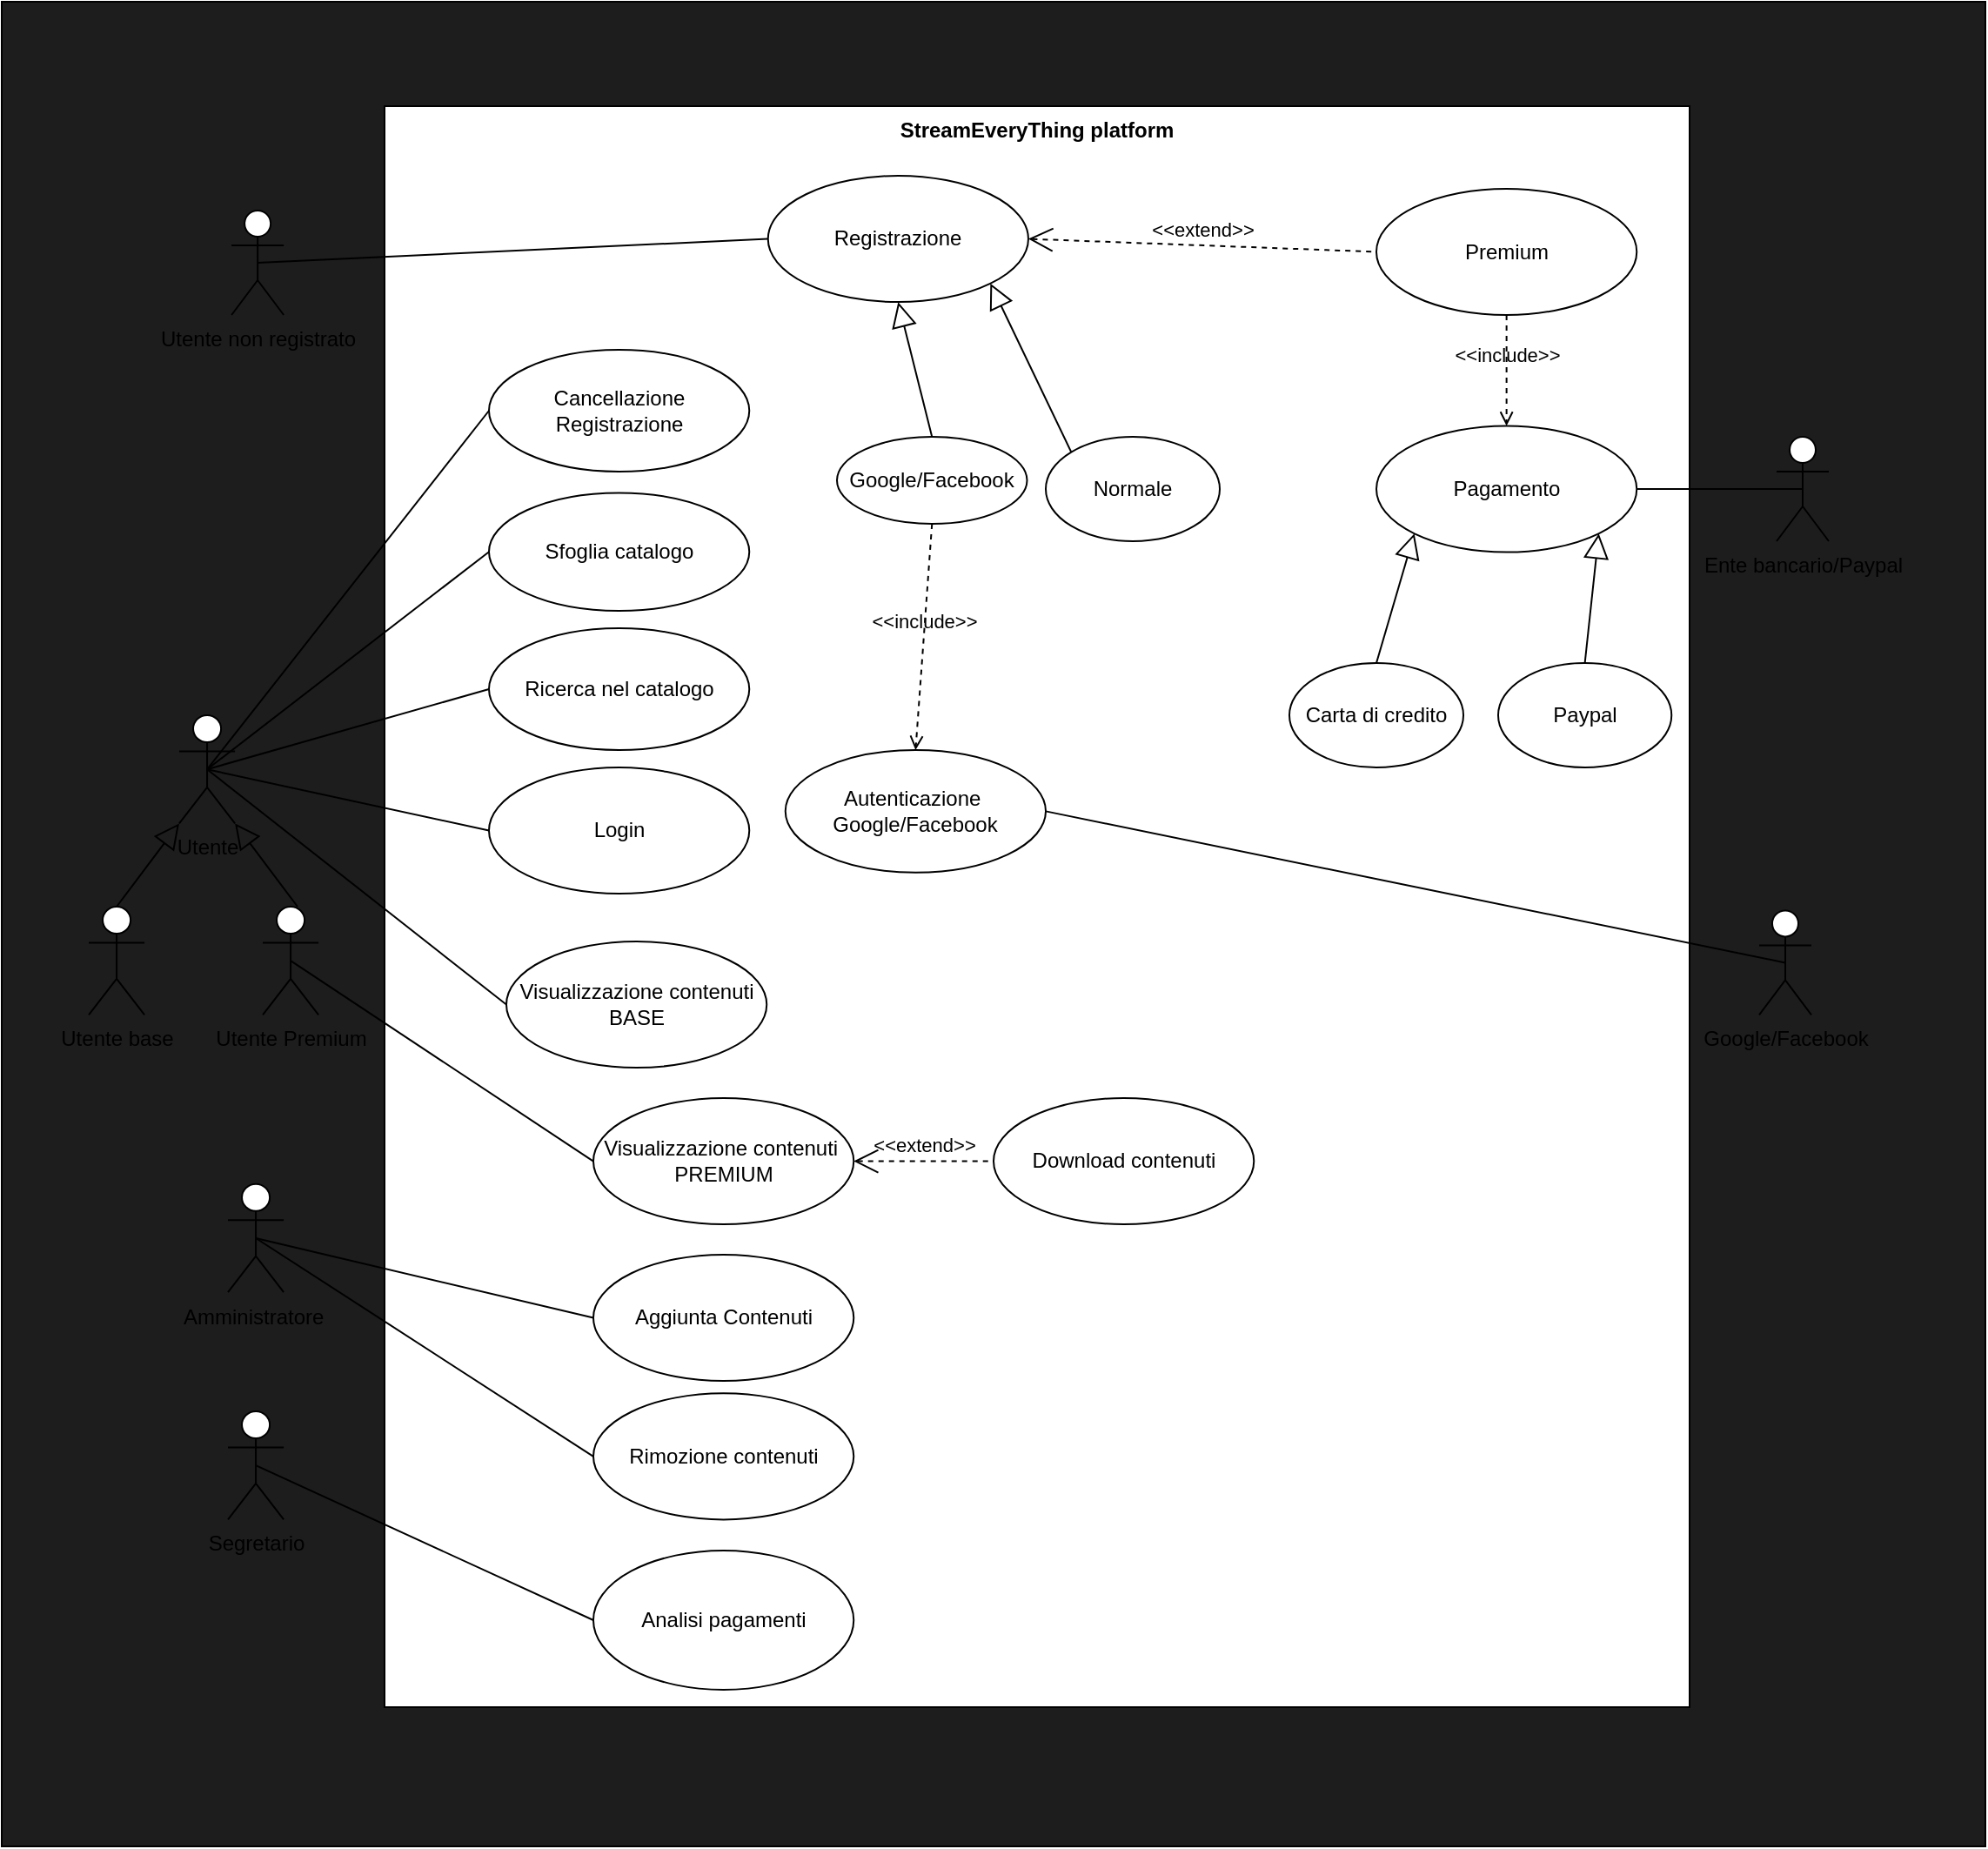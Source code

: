 <mxfile>
    <diagram id="11KYIz2wfZRPv0BPyxRQ" name="Page-1">
        <mxGraphModel dx="2143" dy="2147" grid="1" gridSize="10" guides="1" tooltips="1" connect="1" arrows="1" fold="1" page="1" pageScale="1" pageWidth="850" pageHeight="1100" math="0" shadow="0">
            <root>
                <mxCell id="0"/>
                <mxCell id="1" parent="0"/>
                <mxCell id="147" value="" style="shape=rect;html=1;verticalAlign=top;fontStyle=1;whiteSpace=wrap;align=center;fillColor=#1D1D1D;" vertex="1" parent="1">
                    <mxGeometry x="-150" y="-90" width="1140" height="1060" as="geometry"/>
                </mxCell>
                <mxCell id="82" value="StreamEveryThing platform" style="shape=rect;html=1;verticalAlign=top;fontStyle=1;whiteSpace=wrap;align=center;" vertex="1" parent="1">
                    <mxGeometry x="70" y="-30" width="750" height="920" as="geometry"/>
                </mxCell>
                <mxCell id="4" value="Amministratore&amp;nbsp;" style="shape=umlActor;html=1;verticalLabelPosition=bottom;verticalAlign=top;align=center;shadow=0;" parent="1" vertex="1">
                    <mxGeometry x="-20.002" y="589.387" width="32.062" height="62.195" as="geometry"/>
                </mxCell>
                <mxCell id="3" value="Segretario" style="shape=umlActor;html=1;verticalLabelPosition=bottom;verticalAlign=top;align=center;" parent="1" vertex="1">
                    <mxGeometry x="-20.002" y="720.002" width="32.062" height="62.195" as="geometry"/>
                </mxCell>
                <mxCell id="16" value="Sfoglia catalogo" style="ellipse;whiteSpace=wrap;html=1;container=0;" parent="1" vertex="1">
                    <mxGeometry x="130" y="192.2" width="149.63" height="67.8" as="geometry"/>
                </mxCell>
                <mxCell id="79" value="Ente bancario/Paypal" style="shape=umlActor;html=1;verticalLabelPosition=bottom;verticalAlign=top;align=center;" vertex="1" parent="1">
                    <mxGeometry x="870" y="160.0" width="30" height="60" as="geometry"/>
                </mxCell>
                <mxCell id="80" value="Google/Facebook" style="shape=umlActor;html=1;verticalLabelPosition=bottom;verticalAlign=top;align=center;" vertex="1" parent="1">
                    <mxGeometry x="860" y="432.2" width="30" height="60" as="geometry"/>
                </mxCell>
                <mxCell id="84" value="" style="edgeStyle=none;html=1;endArrow=none;verticalAlign=bottom;entryX=0;entryY=0.5;entryDx=0;entryDy=0;exitX=0.5;exitY=0.5;exitDx=0;exitDy=0;exitPerimeter=0;" edge="1" parent="1" source="4" target="94">
                    <mxGeometry width="160" relative="1" as="geometry">
                        <mxPoint x="200" y="670" as="sourcePoint"/>
                        <mxPoint x="290.003" y="746.278" as="targetPoint"/>
                    </mxGeometry>
                </mxCell>
                <mxCell id="85" value="" style="edgeStyle=none;html=1;endArrow=none;verticalAlign=bottom;entryX=0;entryY=0.5;entryDx=0;entryDy=0;exitX=0.5;exitY=0.5;exitDx=0;exitDy=0;exitPerimeter=0;" edge="1" parent="1" source="4" target="89">
                    <mxGeometry width="160" relative="1" as="geometry">
                        <mxPoint x="200" y="670" as="sourcePoint"/>
                        <mxPoint x="290.003" y="840.423" as="targetPoint"/>
                    </mxGeometry>
                </mxCell>
                <mxCell id="86" value="Ricerca nel catalogo" style="ellipse;whiteSpace=wrap;html=1;container=0;" vertex="1" parent="1">
                    <mxGeometry x="130" y="270" width="149.63" height="70" as="geometry"/>
                </mxCell>
                <mxCell id="87" value="Registrazione&lt;br&gt;" style="ellipse;whiteSpace=wrap;html=1;container=0;" vertex="1" parent="1">
                    <mxGeometry x="290.365" y="9.997" width="149.625" height="72.561" as="geometry"/>
                </mxCell>
                <mxCell id="88" value="Login" style="ellipse;whiteSpace=wrap;html=1;container=0;" vertex="1" parent="1">
                    <mxGeometry x="130.005" y="349.997" width="149.625" height="72.561" as="geometry"/>
                </mxCell>
                <mxCell id="89" value="Rimozione contenuti" style="ellipse;whiteSpace=wrap;html=1;container=0;" vertex="1" parent="1">
                    <mxGeometry x="189.995" y="709.637" width="149.625" height="72.561" as="geometry"/>
                </mxCell>
                <mxCell id="90" value="Cancellazione Registrazione" style="ellipse;whiteSpace=wrap;html=1;container=0;" vertex="1" parent="1">
                    <mxGeometry x="130" y="110" width="149.63" height="70" as="geometry"/>
                </mxCell>
                <mxCell id="91" value="Visualizzazione contenuti&amp;nbsp;&lt;br&gt;PREMIUM" style="ellipse;whiteSpace=wrap;html=1;container=0;" vertex="1" parent="1">
                    <mxGeometry x="189.995" y="539.997" width="149.625" height="72.561" as="geometry"/>
                </mxCell>
                <mxCell id="92" value="Pagamento" style="ellipse;whiteSpace=wrap;html=1;container=0;" vertex="1" parent="1">
                    <mxGeometry x="640.005" y="153.717" width="149.625" height="72.561" as="geometry"/>
                </mxCell>
                <mxCell id="93" value="Analisi pagamenti" style="ellipse;whiteSpace=wrap;html=1;container=0;" vertex="1" parent="1">
                    <mxGeometry x="189.99" y="800" width="149.63" height="80" as="geometry"/>
                </mxCell>
                <mxCell id="94" value="Aggiunta Contenuti" style="ellipse;whiteSpace=wrap;html=1;container=0;" vertex="1" parent="1">
                    <mxGeometry x="189.995" y="629.997" width="149.625" height="72.561" as="geometry"/>
                </mxCell>
                <mxCell id="95" value="Download contenuti" style="ellipse;whiteSpace=wrap;html=1;container=0;" vertex="1" parent="1">
                    <mxGeometry x="420.005" y="539.997" width="149.625" height="72.561" as="geometry"/>
                </mxCell>
                <mxCell id="96" value="Visualizzazione contenuti&lt;br&gt;BASE" style="ellipse;whiteSpace=wrap;html=1;container=0;" vertex="1" parent="1">
                    <mxGeometry x="139.995" y="449.997" width="149.625" height="72.561" as="geometry"/>
                </mxCell>
                <mxCell id="101" value="&amp;lt;&amp;lt;include&amp;gt;&amp;gt;" style="edgeStyle=none;html=1;endArrow=open;verticalAlign=bottom;dashed=1;labelBackgroundColor=none;exitX=0.5;exitY=1;exitDx=0;exitDy=0;entryX=0.5;entryY=0;entryDx=0;entryDy=0;" edge="1" parent="1" source="124" target="92">
                    <mxGeometry width="160" relative="1" as="geometry">
                        <mxPoint x="329.62" y="96.278" as="sourcePoint"/>
                        <mxPoint x="525" y="150" as="targetPoint"/>
                    </mxGeometry>
                </mxCell>
                <mxCell id="102" value="" style="edgeStyle=none;html=1;endArrow=none;verticalAlign=bottom;entryX=0.5;entryY=0.5;entryDx=0;entryDy=0;entryPerimeter=0;exitX=1;exitY=0.5;exitDx=0;exitDy=0;" edge="1" parent="1" source="92" target="79">
                    <mxGeometry width="160" relative="1" as="geometry">
                        <mxPoint x="650" y="230" as="sourcePoint"/>
                        <mxPoint x="810" y="230" as="targetPoint"/>
                    </mxGeometry>
                </mxCell>
                <mxCell id="103" value="" style="edgeStyle=none;html=1;endArrow=none;verticalAlign=bottom;entryX=0.5;entryY=0.5;entryDx=0;entryDy=0;entryPerimeter=0;exitX=1;exitY=0.5;exitDx=0;exitDy=0;" edge="1" parent="1" source="128" target="80">
                    <mxGeometry width="160" relative="1" as="geometry">
                        <mxPoint x="650" y="230" as="sourcePoint"/>
                        <mxPoint x="810" y="230" as="targetPoint"/>
                    </mxGeometry>
                </mxCell>
                <mxCell id="104" value="" style="edgeStyle=none;html=1;endArrow=none;verticalAlign=bottom;entryX=0;entryY=0.5;entryDx=0;entryDy=0;exitX=0.5;exitY=0.5;exitDx=0;exitDy=0;exitPerimeter=0;" edge="1" parent="1" source="3" target="93">
                    <mxGeometry width="160" relative="1" as="geometry">
                        <mxPoint x="650" y="540" as="sourcePoint"/>
                        <mxPoint x="810" y="540" as="targetPoint"/>
                    </mxGeometry>
                </mxCell>
                <mxCell id="112" value="&amp;lt;&amp;lt;extend&amp;gt;&amp;gt;" style="edgeStyle=none;html=1;startArrow=open;endArrow=none;startSize=12;verticalAlign=bottom;dashed=1;labelBackgroundColor=none;entryX=0;entryY=0.5;entryDx=0;entryDy=0;exitX=1;exitY=0.5;exitDx=0;exitDy=0;" edge="1" parent="1" source="91" target="95">
                    <mxGeometry width="160" relative="1" as="geometry">
                        <mxPoint x="250" y="470" as="sourcePoint"/>
                        <mxPoint x="410" y="470" as="targetPoint"/>
                    </mxGeometry>
                </mxCell>
                <mxCell id="116" value="" style="group" vertex="1" connectable="0" parent="1">
                    <mxGeometry x="-100" y="320.0" width="132.062" height="172.197" as="geometry"/>
                </mxCell>
                <mxCell id="2" value="Utente" style="shape=umlActor;html=1;verticalLabelPosition=bottom;verticalAlign=top;align=center;container=0;" parent="116" vertex="1">
                    <mxGeometry x="52" width="32.062" height="62.195" as="geometry"/>
                </mxCell>
                <mxCell id="32" value="Utente Premium" style="shape=umlActor;html=1;verticalLabelPosition=bottom;verticalAlign=top;align=center;container=0;" parent="116" vertex="1">
                    <mxGeometry x="100" y="110.002" width="32.062" height="62.195" as="geometry"/>
                </mxCell>
                <mxCell id="34" value="Utente base" style="shape=umlActor;html=1;verticalLabelPosition=bottom;verticalAlign=top;align=center;container=0;" parent="116" vertex="1">
                    <mxGeometry y="110.002" width="32.062" height="62.195" as="geometry"/>
                </mxCell>
                <mxCell id="114" value="" style="edgeStyle=none;html=1;endArrow=block;endFill=0;endSize=12;verticalAlign=bottom;entryX=1;entryY=1;entryDx=0;entryDy=0;entryPerimeter=0;" edge="1" parent="116" target="2">
                    <mxGeometry width="160" relative="1" as="geometry">
                        <mxPoint x="120" y="110.0" as="sourcePoint"/>
                        <mxPoint x="330" y="120.0" as="targetPoint"/>
                    </mxGeometry>
                </mxCell>
                <mxCell id="115" value="" style="edgeStyle=none;html=1;endArrow=block;endFill=0;endSize=12;verticalAlign=bottom;entryX=0;entryY=1;entryDx=0;entryDy=0;entryPerimeter=0;exitX=0.5;exitY=0;exitDx=0;exitDy=0;exitPerimeter=0;" edge="1" parent="116" source="34" target="2">
                    <mxGeometry width="160" relative="1" as="geometry">
                        <mxPoint x="170" y="120.0" as="sourcePoint"/>
                        <mxPoint x="330" y="120.0" as="targetPoint"/>
                    </mxGeometry>
                </mxCell>
                <mxCell id="117" value="" style="edgeStyle=none;html=1;endArrow=none;verticalAlign=bottom;entryX=0;entryY=0.5;entryDx=0;entryDy=0;exitX=0.5;exitY=0.5;exitDx=0;exitDy=0;exitPerimeter=0;" edge="1" parent="1" source="2" target="90">
                    <mxGeometry width="160" relative="1" as="geometry">
                        <mxPoint x="140" y="210" as="sourcePoint"/>
                        <mxPoint x="300" y="210" as="targetPoint"/>
                    </mxGeometry>
                </mxCell>
                <mxCell id="118" value="" style="edgeStyle=none;html=1;endArrow=none;verticalAlign=bottom;entryX=0;entryY=0.5;entryDx=0;entryDy=0;exitX=0.5;exitY=0.5;exitDx=0;exitDy=0;exitPerimeter=0;" edge="1" parent="1" source="122" target="87">
                    <mxGeometry width="160" relative="1" as="geometry">
                        <mxPoint y="160" as="sourcePoint"/>
                        <mxPoint x="199.995" y="46.278" as="targetPoint"/>
                    </mxGeometry>
                </mxCell>
                <mxCell id="119" value="" style="edgeStyle=none;html=1;endArrow=none;verticalAlign=bottom;entryX=0;entryY=0.5;entryDx=0;entryDy=0;exitX=0.5;exitY=0.5;exitDx=0;exitDy=0;exitPerimeter=0;" edge="1" parent="1" source="2" target="16">
                    <mxGeometry width="160" relative="1" as="geometry">
                        <mxPoint x="10" y="170.0" as="sourcePoint"/>
                        <mxPoint x="199.985" y="146.278" as="targetPoint"/>
                    </mxGeometry>
                </mxCell>
                <mxCell id="120" value="" style="edgeStyle=none;html=1;endArrow=none;verticalAlign=bottom;entryX=0;entryY=0.5;entryDx=0;entryDy=0;exitX=0.5;exitY=0.5;exitDx=0;exitDy=0;exitPerimeter=0;" edge="1" parent="1" source="2" target="86">
                    <mxGeometry width="160" relative="1" as="geometry">
                        <mxPoint x="8.031" y="171.098" as="sourcePoint"/>
                        <mxPoint x="199.985" y="238.478" as="targetPoint"/>
                    </mxGeometry>
                </mxCell>
                <mxCell id="121" value="" style="edgeStyle=none;html=1;endArrow=none;verticalAlign=bottom;entryX=0;entryY=0.5;entryDx=0;entryDy=0;exitX=0.5;exitY=0.5;exitDx=0;exitDy=0;exitPerimeter=0;" edge="1" parent="1" source="32" target="91">
                    <mxGeometry width="160" relative="1" as="geometry">
                        <mxPoint x="280" y="470" as="sourcePoint"/>
                        <mxPoint x="440" y="470" as="targetPoint"/>
                    </mxGeometry>
                </mxCell>
                <mxCell id="122" value="Utente non registrato" style="shape=umlActor;html=1;verticalLabelPosition=bottom;verticalAlign=top;align=center;" vertex="1" parent="1">
                    <mxGeometry x="-17.94" y="30" width="30" height="60" as="geometry"/>
                </mxCell>
                <mxCell id="123" value="" style="edgeStyle=none;html=1;endArrow=none;verticalAlign=bottom;exitX=0.5;exitY=0.5;exitDx=0;exitDy=0;exitPerimeter=0;entryX=0;entryY=0.5;entryDx=0;entryDy=0;" edge="1" parent="1" source="2" target="88">
                    <mxGeometry width="160" relative="1" as="geometry">
                        <mxPoint x="270" y="420" as="sourcePoint"/>
                        <mxPoint x="430" y="420" as="targetPoint"/>
                    </mxGeometry>
                </mxCell>
                <mxCell id="124" value="Premium" style="ellipse;whiteSpace=wrap;html=1;container=0;" vertex="1" parent="1">
                    <mxGeometry x="640.005" y="17.437" width="149.625" height="72.561" as="geometry"/>
                </mxCell>
                <mxCell id="127" value="&amp;lt;&amp;lt;extend&amp;gt;&amp;gt;" style="edgeStyle=none;html=1;startArrow=open;endArrow=none;startSize=12;verticalAlign=bottom;dashed=1;labelBackgroundColor=none;entryX=0;entryY=0.5;entryDx=0;entryDy=0;exitX=1;exitY=0.5;exitDx=0;exitDy=0;" edge="1" parent="1" source="87" target="124">
                    <mxGeometry width="160" relative="1" as="geometry">
                        <mxPoint x="440" y="150" as="sourcePoint"/>
                        <mxPoint x="600" y="150" as="targetPoint"/>
                    </mxGeometry>
                </mxCell>
                <mxCell id="128" value="Autenticazione&amp;nbsp;&lt;br&gt;Google/Facebook" style="ellipse;whiteSpace=wrap;html=1;container=0;" vertex="1" parent="1">
                    <mxGeometry x="300.37" y="340" width="149.63" height="70.36" as="geometry"/>
                </mxCell>
                <mxCell id="130" value="" style="edgeStyle=none;html=1;endArrow=none;verticalAlign=bottom;exitX=0.5;exitY=0.5;exitDx=0;exitDy=0;exitPerimeter=0;entryX=0;entryY=0.5;entryDx=0;entryDy=0;" edge="1" parent="1" source="2" target="96">
                    <mxGeometry width="160" relative="1" as="geometry">
                        <mxPoint x="100" y="460" as="sourcePoint"/>
                        <mxPoint x="260" y="460" as="targetPoint"/>
                    </mxGeometry>
                </mxCell>
                <mxCell id="132" value="" style="edgeStyle=none;html=1;endArrow=block;endFill=0;endSize=12;verticalAlign=bottom;entryX=0.5;entryY=1;entryDx=0;entryDy=0;exitX=0.5;exitY=0;exitDx=0;exitDy=0;" edge="1" parent="1" source="133" target="87">
                    <mxGeometry width="160" relative="1" as="geometry">
                        <mxPoint x="340" y="160" as="sourcePoint"/>
                        <mxPoint x="530" y="310" as="targetPoint"/>
                    </mxGeometry>
                </mxCell>
                <mxCell id="133" value="Google/Facebook" style="ellipse;whiteSpace=wrap;html=1;container=0;" vertex="1" parent="1">
                    <mxGeometry x="330" y="160" width="109.25" height="50" as="geometry"/>
                </mxCell>
                <mxCell id="134" value="Normale" style="ellipse;whiteSpace=wrap;html=1;container=0;" vertex="1" parent="1">
                    <mxGeometry x="450" y="160" width="100" height="60" as="geometry"/>
                </mxCell>
                <mxCell id="135" value="" style="edgeStyle=none;html=1;endArrow=block;endFill=0;endSize=12;verticalAlign=bottom;exitX=0;exitY=0;exitDx=0;exitDy=0;entryX=1;entryY=1;entryDx=0;entryDy=0;" edge="1" parent="1" source="134" target="87">
                    <mxGeometry width="160" relative="1" as="geometry">
                        <mxPoint x="350" y="170" as="sourcePoint"/>
                        <mxPoint x="370" y="80" as="targetPoint"/>
                    </mxGeometry>
                </mxCell>
                <mxCell id="139" value="&amp;lt;&amp;lt;include&amp;gt;&amp;gt;" style="edgeStyle=none;html=1;endArrow=open;verticalAlign=bottom;dashed=1;labelBackgroundColor=none;entryX=0.5;entryY=0;entryDx=0;entryDy=0;exitX=0.5;exitY=1;exitDx=0;exitDy=0;" edge="1" parent="1" source="133" target="128">
                    <mxGeometry width="160" relative="1" as="geometry">
                        <mxPoint x="420" y="310" as="sourcePoint"/>
                        <mxPoint x="580" y="310" as="targetPoint"/>
                    </mxGeometry>
                </mxCell>
                <mxCell id="141" value="Paypal" style="ellipse;whiteSpace=wrap;html=1;container=0;" vertex="1" parent="1">
                    <mxGeometry x="710" y="290" width="99.63" height="60" as="geometry"/>
                </mxCell>
                <mxCell id="142" value="Carta di credito" style="ellipse;whiteSpace=wrap;html=1;container=0;" vertex="1" parent="1">
                    <mxGeometry x="590" y="290" width="100.01" height="60" as="geometry"/>
                </mxCell>
                <mxCell id="143" value="" style="edgeStyle=none;html=1;endArrow=block;endFill=0;endSize=12;verticalAlign=bottom;exitX=0.5;exitY=0;exitDx=0;exitDy=0;entryX=0;entryY=1;entryDx=0;entryDy=0;" edge="1" parent="1" source="142" target="92">
                    <mxGeometry width="160" relative="1" as="geometry">
                        <mxPoint x="720" y="210" as="sourcePoint"/>
                        <mxPoint x="880" y="210" as="targetPoint"/>
                    </mxGeometry>
                </mxCell>
                <mxCell id="144" value="" style="edgeStyle=none;html=1;endArrow=block;endFill=0;endSize=12;verticalAlign=bottom;exitX=0.5;exitY=0;exitDx=0;exitDy=0;entryX=1;entryY=1;entryDx=0;entryDy=0;" edge="1" parent="1" source="141" target="92">
                    <mxGeometry width="160" relative="1" as="geometry">
                        <mxPoint x="720" y="210" as="sourcePoint"/>
                        <mxPoint x="1050" y="230" as="targetPoint"/>
                    </mxGeometry>
                </mxCell>
            </root>
        </mxGraphModel>
    </diagram>
</mxfile>